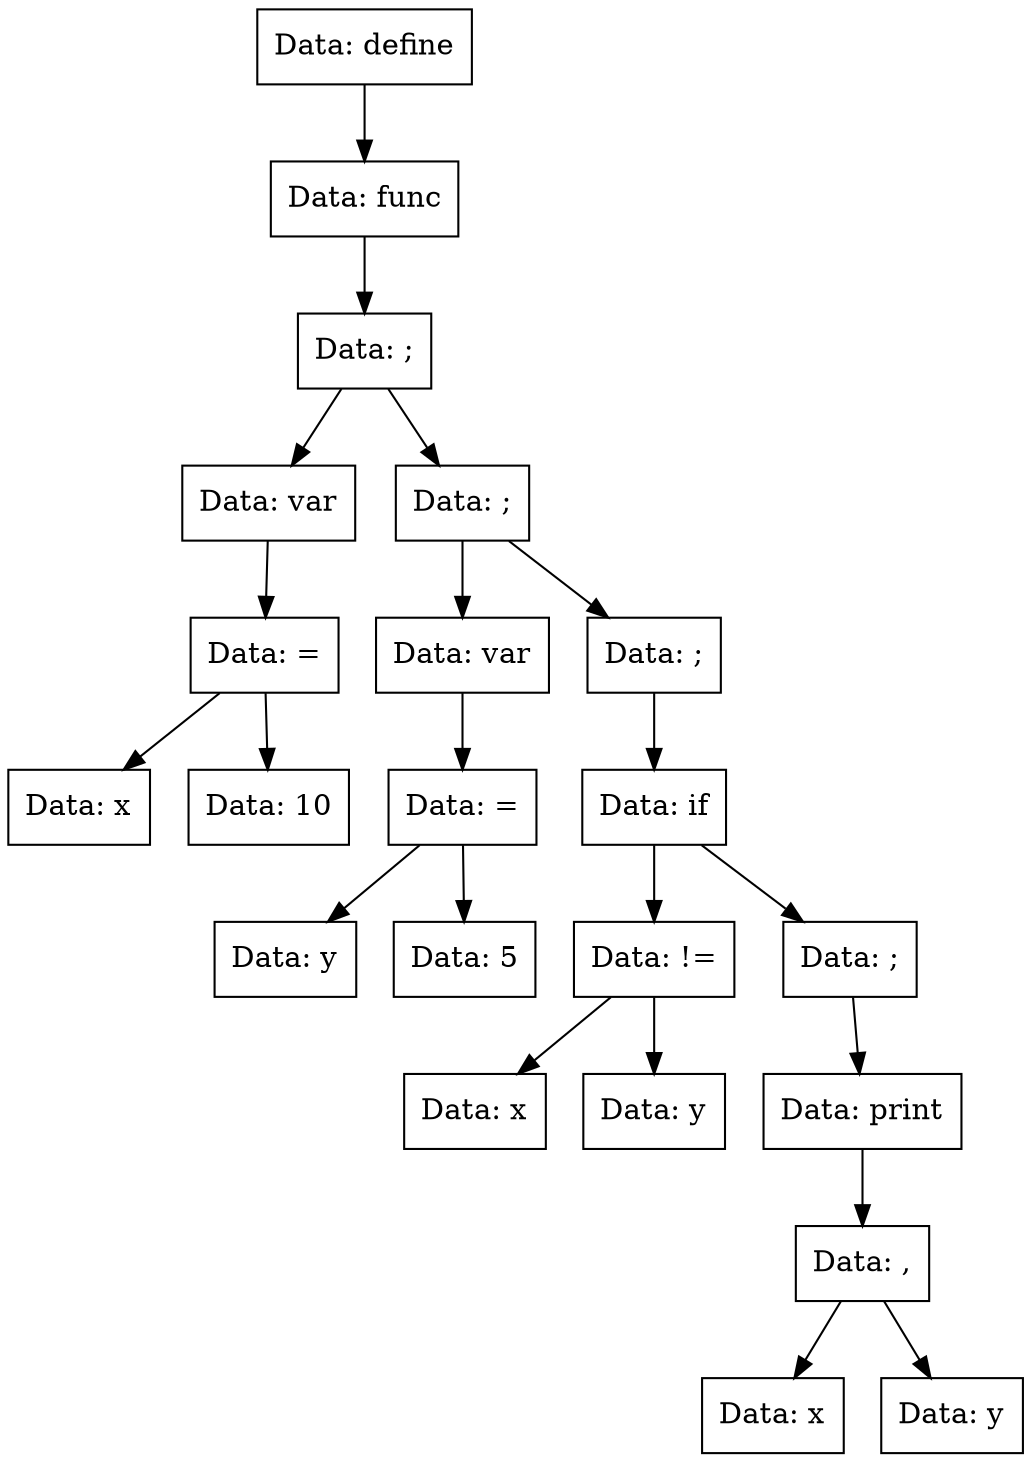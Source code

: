 digraph func{
Node0x55936338b710[shape="record", label="Data: define"];
Node0x55936338b7b0[shape="record", label="Data: func"];
Node0x55936338b760[shape="record", label="Data: ;"];
Node0x55936338b530[shape="record", label="Data: var"];
Node0x55936338b580[shape="record", label="Data: ="];
Node0x55936338b620[shape="record", label="Data: x"];
Node0x55936338b580->Node0x55936338b620;
Node0x55936338b5d0[shape="record", label="Data: 10"];
Node0x55936338b580->Node0x55936338b5d0;
Node0x55936338b530->Node0x55936338b580;
Node0x55936338b760->Node0x55936338b530;
Node0x55936338b440[shape="record", label="Data: ;"];
Node0x55936338b9e0[shape="record", label="Data: var"];
Node0x55936338b990[shape="record", label="Data: ="];
Node0x55936338b850[shape="record", label="Data: y"];
Node0x55936338b990->Node0x55936338b850;
Node0x55936338b800[shape="record", label="Data: 5"];
Node0x55936338b990->Node0x55936338b800;
Node0x55936338b9e0->Node0x55936338b990;
Node0x55936338b440->Node0x55936338b9e0;
Node0x55936338b670[shape="record", label="Data: ;"];
Node0x55936338b4e0[shape="record", label="Data: if"];
Node0x55936338b490[shape="record", label="Data: !="];
Node0x55936338ba30[shape="record", label="Data: x"];
Node0x55936338b490->Node0x55936338ba30;
Node0x55936338b6c0[shape="record", label="Data: y"];
Node0x55936338b490->Node0x55936338b6c0;
Node0x55936338b4e0->Node0x55936338b490;
Node0x55936338b8f0[shape="record", label="Data: ;"];
Node0x55936338b940[shape="record", label="Data: print"];
Node0x55936338b8a0[shape="record", label="Data: ,"];
Node0x55936338ba80[shape="record", label="Data: x"];
Node0x55936338b8a0->Node0x55936338ba80;
Node0x55936338bad0[shape="record", label="Data: y"];
Node0x55936338b8a0->Node0x55936338bad0;
Node0x55936338b940->Node0x55936338b8a0;
Node0x55936338b8f0->Node0x55936338b940;
Node0x55936338b4e0->Node0x55936338b8f0;
Node0x55936338b670->Node0x55936338b4e0;
Node0x55936338b440->Node0x55936338b670;
Node0x55936338b760->Node0x55936338b440;
Node0x55936338b7b0->Node0x55936338b760;
Node0x55936338b710->Node0x55936338b7b0;
}
